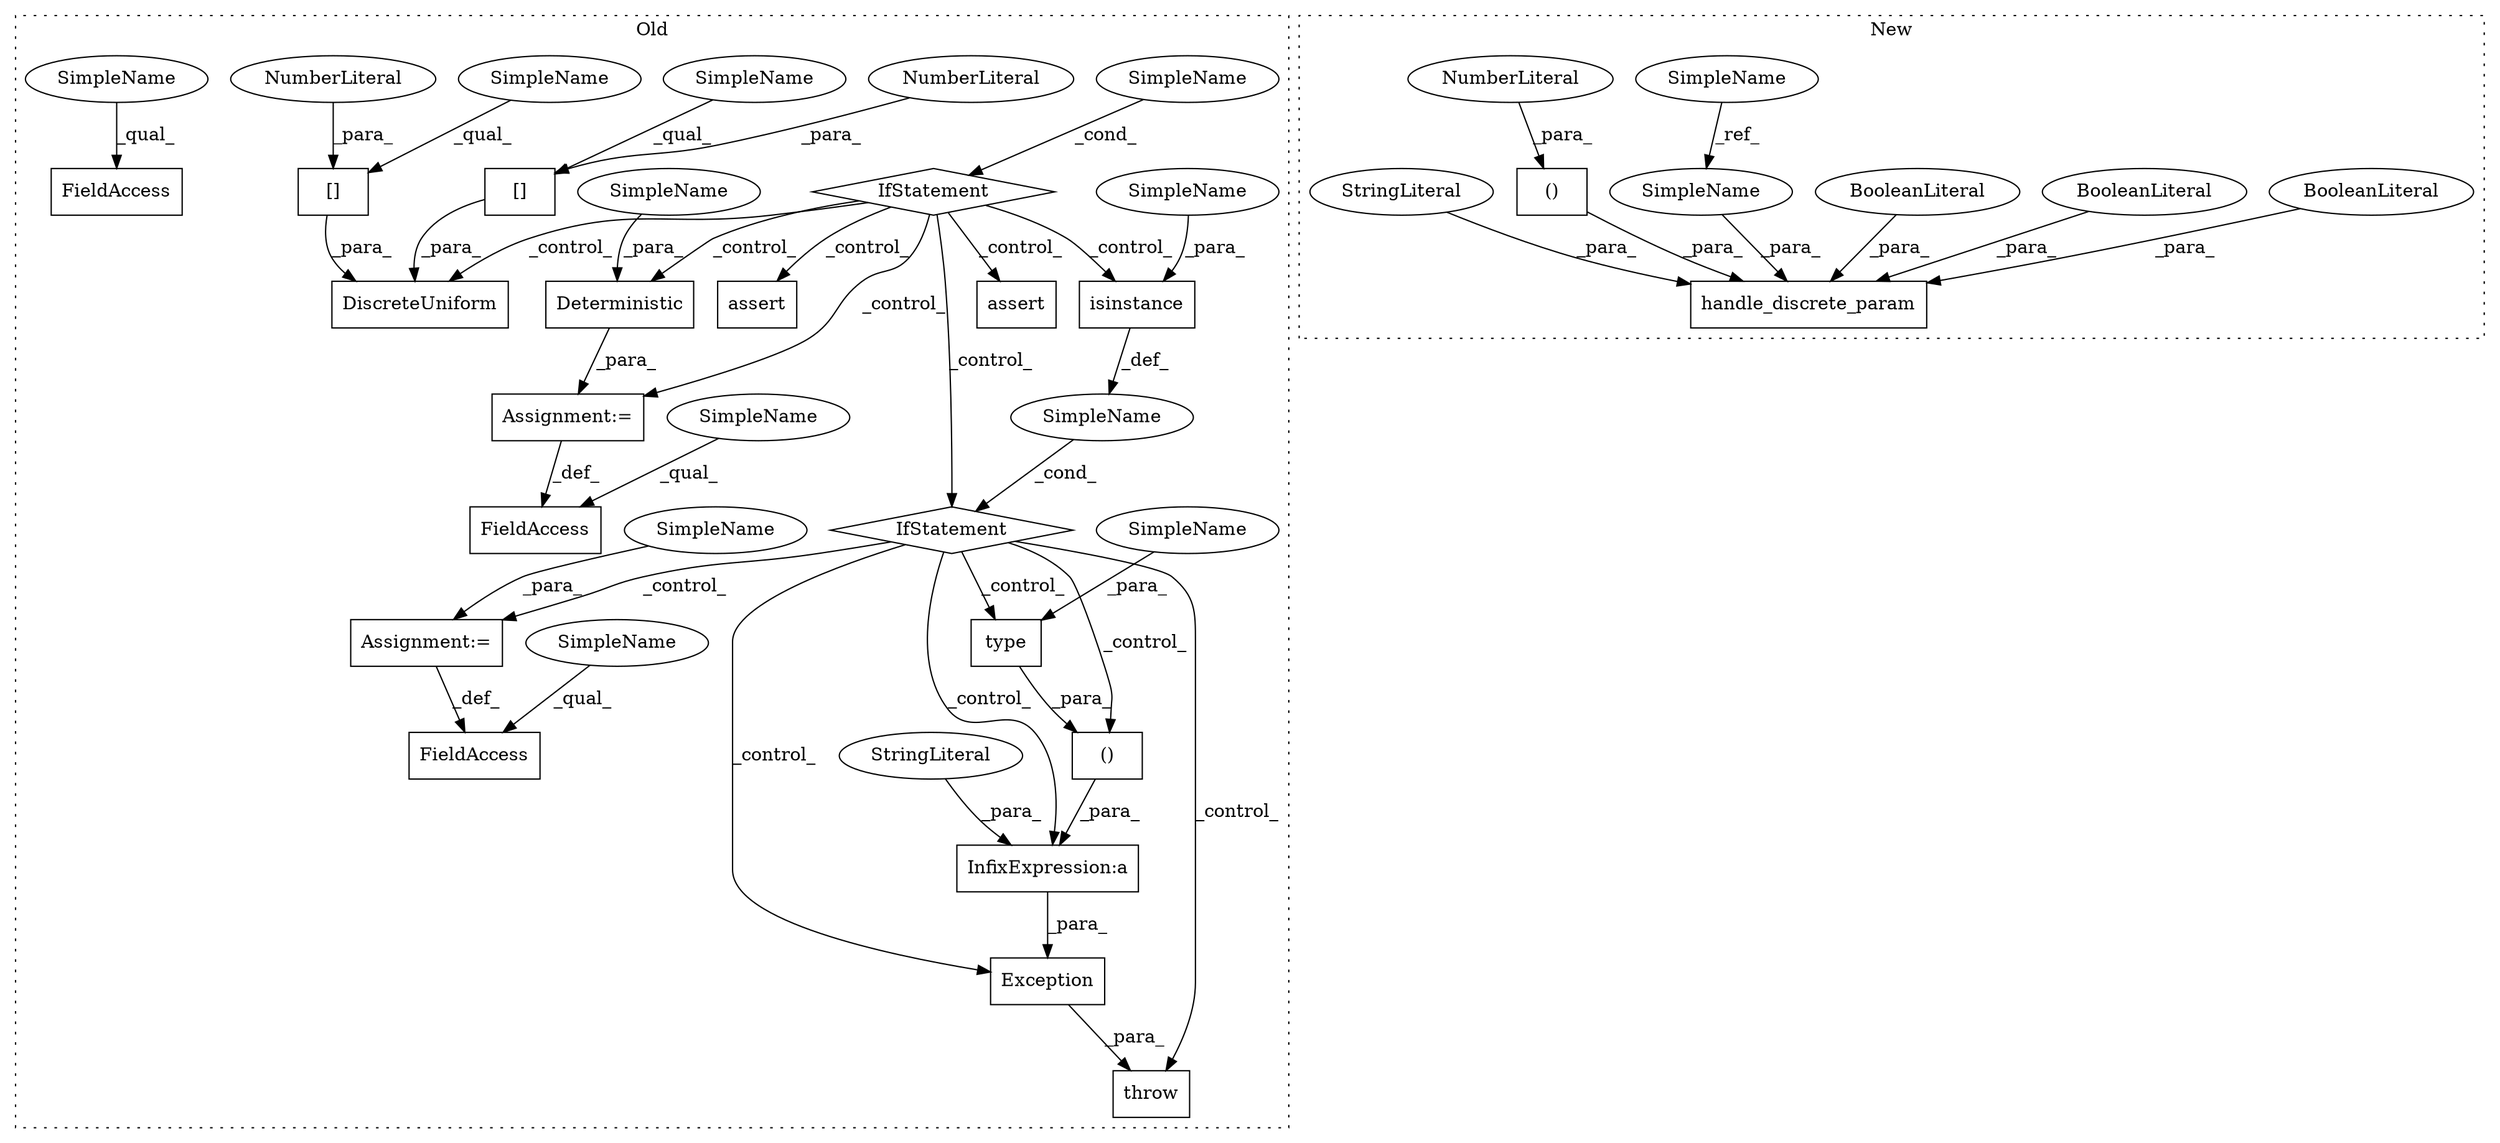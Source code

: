digraph G {
subgraph cluster0 {
1 [label="DiscreteUniform" a="32" s="3425,3458" l="16,1" shape="box"];
7 [label="SimpleName" a="42" s="" l="" shape="ellipse"];
8 [label="isinstance" a="32" s="3481,3517" l="11,1" shape="box"];
9 [label="()" a="106" s="3674" l="35" shape="box"];
10 [label="type" a="32" s="3698,3708" l="5,1" shape="box"];
12 [label="assert" a="32" s="3040,3176" l="10,2" shape="box"];
13 [label="IfStatement" a="25" s="3477,3518" l="4,2" shape="diamond"];
14 [label="assert" a="32" s="3281,3404" l="10,2" shape="box"];
15 [label="IfStatement" a="25" s="2988,3023" l="4,2" shape="diamond"];
16 [label="InfixExpression:a" a="27" s="3664" l="10" shape="box"];
18 [label="SimpleName" a="42" s="" l="" shape="ellipse"];
19 [label="StringLiteral" a="45" s="3582" l="82" shape="ellipse"];
21 [label="Exception" a="32" s="3572,3709" l="10,2" shape="box"];
22 [label="throw" a="53" s="3566" l="6" shape="box"];
23 [label="Assignment:=" a="7" s="3538" l="1" shape="box"];
24 [label="FieldAccess" a="22" s="3528" l="10" shape="box"];
25 [label="Deterministic" a="32" s="3197,3216" l="14,1" shape="box"];
26 [label="[]" a="2" s="3441,3448" l="6,1" shape="box"];
27 [label="NumberLiteral" a="34" s="3447" l="1" shape="ellipse"];
28 [label="[]" a="2" s="3450,3457" l="6,1" shape="box"];
29 [label="NumberLiteral" a="34" s="3456" l="1" shape="ellipse"];
30 [label="FieldAccess" a="22" s="3986" l="16" shape="box"];
31 [label="FieldAccess" a="22" s="3186" l="10" shape="box"];
32 [label="Assignment:=" a="7" s="3196" l="1" shape="box"];
34 [label="SimpleName" a="42" s="3492" l="5" shape="ellipse"];
35 [label="SimpleName" a="42" s="3211" l="5" shape="ellipse"];
36 [label="SimpleName" a="42" s="3539" l="5" shape="ellipse"];
37 [label="SimpleName" a="42" s="3441" l="5" shape="ellipse"];
38 [label="SimpleName" a="42" s="3450" l="5" shape="ellipse"];
39 [label="SimpleName" a="42" s="3703" l="5" shape="ellipse"];
40 [label="SimpleName" a="42" s="3528" l="4" shape="ellipse"];
41 [label="SimpleName" a="42" s="3986" l="4" shape="ellipse"];
42 [label="SimpleName" a="42" s="3186" l="4" shape="ellipse"];
label = "Old";
style="dotted";
}
subgraph cluster1 {
2 [label="()" a="106" s="3051" l="20" shape="box"];
3 [label="handle_discrete_param" a="32" s="3010,3088" l="22,1" shape="box"];
4 [label="BooleanLiteral" a="9" s="3083" l="5" shape="ellipse"];
5 [label="BooleanLiteral" a="9" s="3073" l="4" shape="ellipse"];
6 [label="BooleanLiteral" a="9" s="3078" l="4" shape="ellipse"];
11 [label="SimpleName" a="42" s="2876" l="5" shape="ellipse"];
17 [label="NumberLiteral" a="34" s="3068" l="3" shape="ellipse"];
20 [label="StringLiteral" a="45" s="3038" l="7" shape="ellipse"];
33 [label="SimpleName" a="42" s="3032" l="5" shape="ellipse"];
label = "New";
style="dotted";
}
2 -> 3 [label="_para_"];
4 -> 3 [label="_para_"];
5 -> 3 [label="_para_"];
6 -> 3 [label="_para_"];
7 -> 15 [label="_cond_"];
8 -> 18 [label="_def_"];
9 -> 16 [label="_para_"];
10 -> 9 [label="_para_"];
11 -> 33 [label="_ref_"];
13 -> 22 [label="_control_"];
13 -> 10 [label="_control_"];
13 -> 16 [label="_control_"];
13 -> 9 [label="_control_"];
13 -> 21 [label="_control_"];
13 -> 23 [label="_control_"];
15 -> 12 [label="_control_"];
15 -> 8 [label="_control_"];
15 -> 13 [label="_control_"];
15 -> 25 [label="_control_"];
15 -> 1 [label="_control_"];
15 -> 14 [label="_control_"];
15 -> 32 [label="_control_"];
16 -> 21 [label="_para_"];
17 -> 2 [label="_para_"];
18 -> 13 [label="_cond_"];
19 -> 16 [label="_para_"];
20 -> 3 [label="_para_"];
21 -> 22 [label="_para_"];
23 -> 24 [label="_def_"];
25 -> 32 [label="_para_"];
26 -> 1 [label="_para_"];
27 -> 26 [label="_para_"];
28 -> 1 [label="_para_"];
29 -> 28 [label="_para_"];
32 -> 31 [label="_def_"];
33 -> 3 [label="_para_"];
34 -> 8 [label="_para_"];
35 -> 25 [label="_para_"];
36 -> 23 [label="_para_"];
37 -> 26 [label="_qual_"];
38 -> 28 [label="_qual_"];
39 -> 10 [label="_para_"];
40 -> 24 [label="_qual_"];
41 -> 30 [label="_qual_"];
42 -> 31 [label="_qual_"];
}